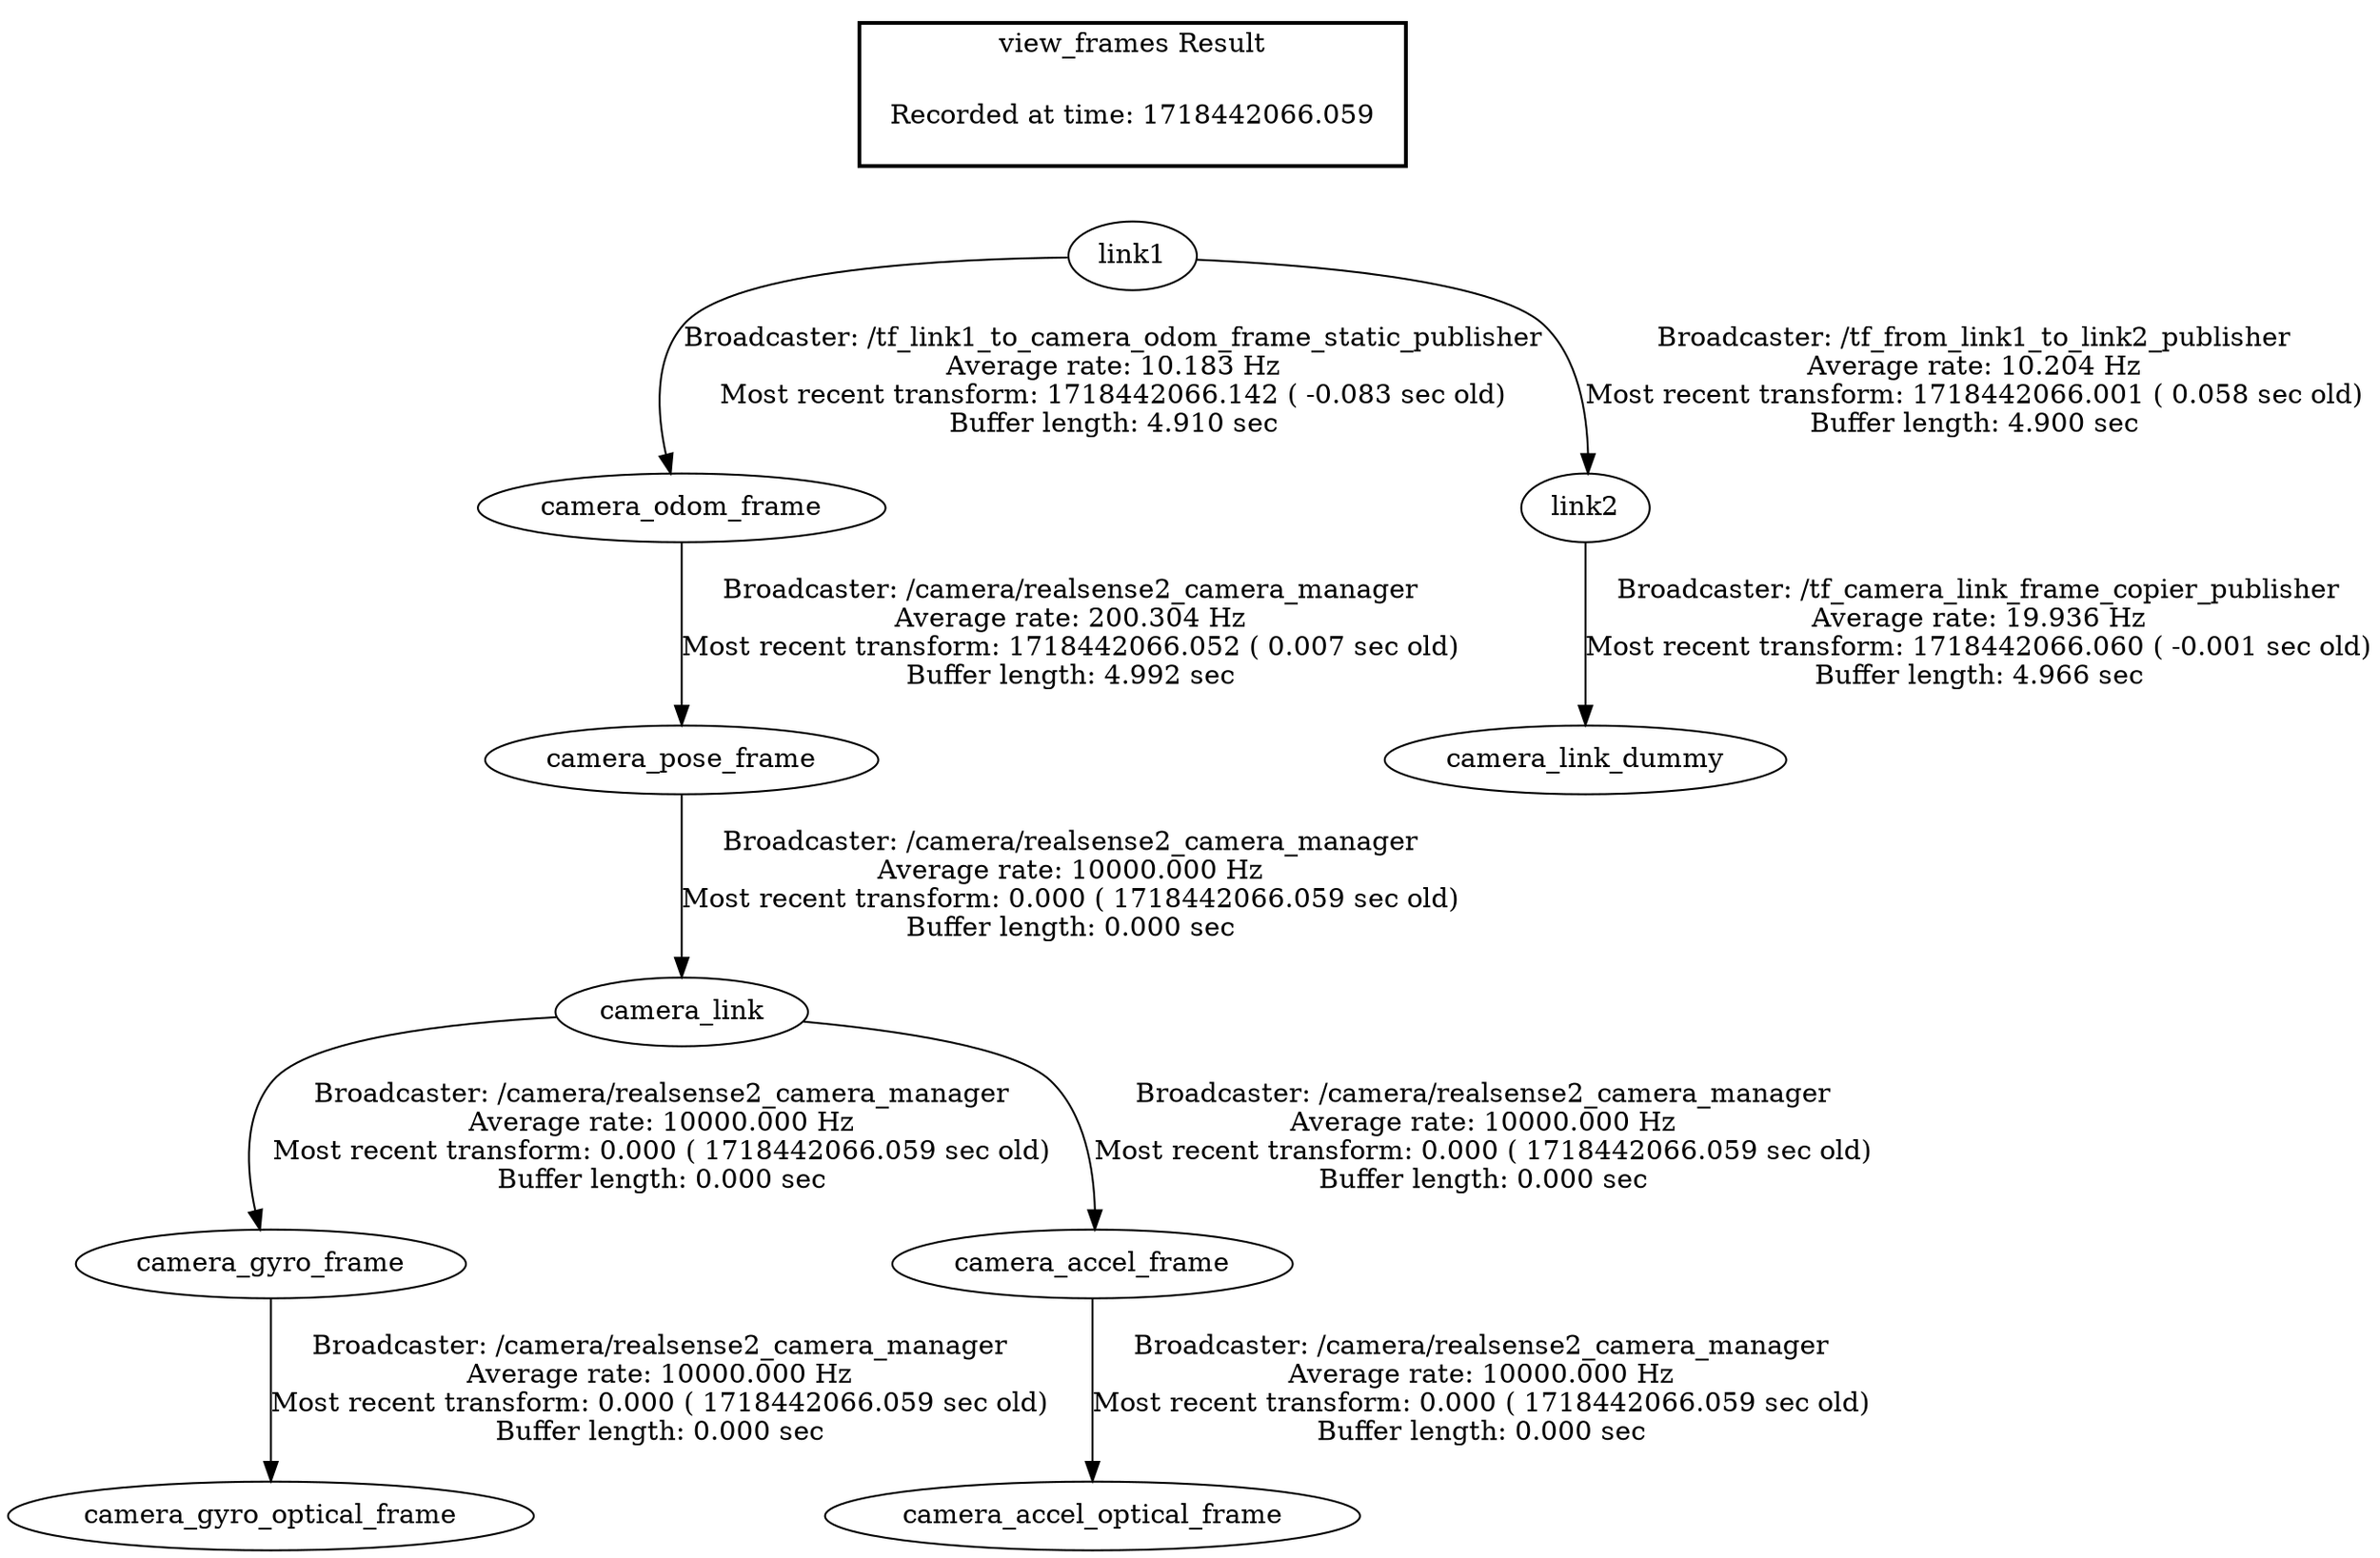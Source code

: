 digraph G {
"camera_link" -> "camera_gyro_frame"[label="Broadcaster: /camera/realsense2_camera_manager\nAverage rate: 10000.000 Hz\nMost recent transform: 0.000 ( 1718442066.059 sec old)\nBuffer length: 0.000 sec\n"];
"camera_pose_frame" -> "camera_link"[label="Broadcaster: /camera/realsense2_camera_manager\nAverage rate: 10000.000 Hz\nMost recent transform: 0.000 ( 1718442066.059 sec old)\nBuffer length: 0.000 sec\n"];
"camera_gyro_frame" -> "camera_gyro_optical_frame"[label="Broadcaster: /camera/realsense2_camera_manager\nAverage rate: 10000.000 Hz\nMost recent transform: 0.000 ( 1718442066.059 sec old)\nBuffer length: 0.000 sec\n"];
"camera_link" -> "camera_accel_frame"[label="Broadcaster: /camera/realsense2_camera_manager\nAverage rate: 10000.000 Hz\nMost recent transform: 0.000 ( 1718442066.059 sec old)\nBuffer length: 0.000 sec\n"];
"camera_accel_frame" -> "camera_accel_optical_frame"[label="Broadcaster: /camera/realsense2_camera_manager\nAverage rate: 10000.000 Hz\nMost recent transform: 0.000 ( 1718442066.059 sec old)\nBuffer length: 0.000 sec\n"];
"camera_odom_frame" -> "camera_pose_frame"[label="Broadcaster: /camera/realsense2_camera_manager\nAverage rate: 200.304 Hz\nMost recent transform: 1718442066.052 ( 0.007 sec old)\nBuffer length: 4.992 sec\n"];
"link1" -> "camera_odom_frame"[label="Broadcaster: /tf_link1_to_camera_odom_frame_static_publisher\nAverage rate: 10.183 Hz\nMost recent transform: 1718442066.142 ( -0.083 sec old)\nBuffer length: 4.910 sec\n"];
"link2" -> "camera_link_dummy"[label="Broadcaster: /tf_camera_link_frame_copier_publisher\nAverage rate: 19.936 Hz\nMost recent transform: 1718442066.060 ( -0.001 sec old)\nBuffer length: 4.966 sec\n"];
"link1" -> "link2"[label="Broadcaster: /tf_from_link1_to_link2_publisher\nAverage rate: 10.204 Hz\nMost recent transform: 1718442066.001 ( 0.058 sec old)\nBuffer length: 4.900 sec\n"];
edge [style=invis];
 subgraph cluster_legend { style=bold; color=black; label ="view_frames Result";
"Recorded at time: 1718442066.059"[ shape=plaintext ] ;
 }->"link1";
}